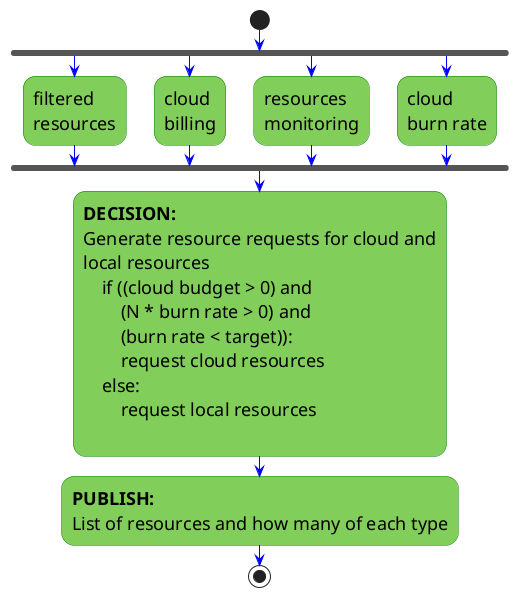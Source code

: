 @startuml
skinparam shadowing false
skinparam DefaultFontName helvetica
skinparam DefaultFontSize 18
skinparam ActivityBackgroundColor #82CE5A
skinparam ActivityBorderColor green
skinparam SequenceArrowColor blue

start
fork
  :filtered
  resources;
fork again
  :cloud
  billing;
fork again
  :resources
  monitoring;
fork again
  :cloud
  burn rate;
end fork

:**DECISION:**
Generate resource requests for cloud and
local resources
    if ((cloud budget > 0) and
        (N * burn rate > 0) and
        (burn rate < target)):
        request cloud resources
    else:
        request local resources
;
:**PUBLISH:**
List of resources and how many of each type;
stop

@enduml
